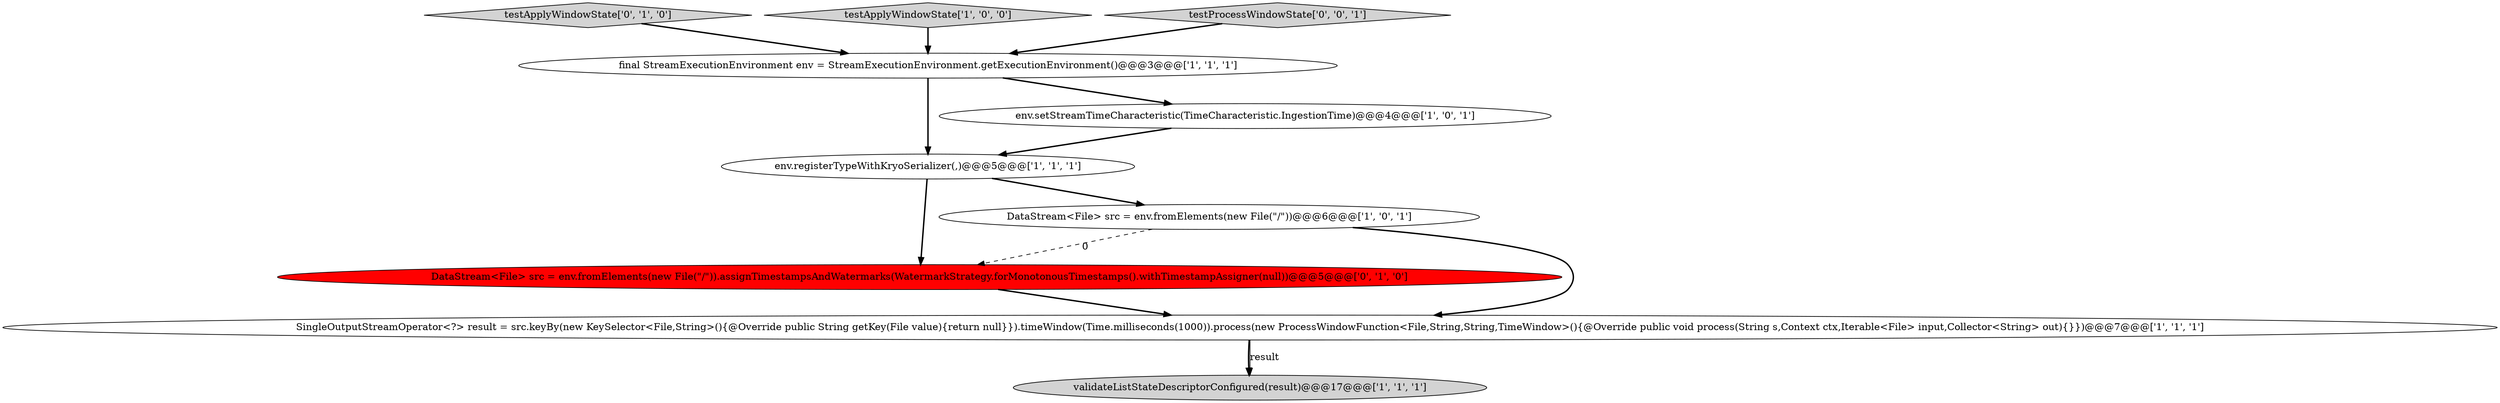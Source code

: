 digraph {
6 [style = filled, label = "env.registerTypeWithKryoSerializer(,)@@@5@@@['1', '1', '1']", fillcolor = white, shape = ellipse image = "AAA0AAABBB1BBB"];
7 [style = filled, label = "DataStream<File> src = env.fromElements(new File(\"/\")).assignTimestampsAndWatermarks(WatermarkStrategy.forMonotonousTimestamps().withTimestampAssigner(null))@@@5@@@['0', '1', '0']", fillcolor = red, shape = ellipse image = "AAA1AAABBB2BBB"];
2 [style = filled, label = "validateListStateDescriptorConfigured(result)@@@17@@@['1', '1', '1']", fillcolor = lightgray, shape = ellipse image = "AAA0AAABBB1BBB"];
8 [style = filled, label = "testApplyWindowState['0', '1', '0']", fillcolor = lightgray, shape = diamond image = "AAA0AAABBB2BBB"];
0 [style = filled, label = "DataStream<File> src = env.fromElements(new File(\"/\"))@@@6@@@['1', '0', '1']", fillcolor = white, shape = ellipse image = "AAA0AAABBB1BBB"];
4 [style = filled, label = "SingleOutputStreamOperator<?> result = src.keyBy(new KeySelector<File,String>(){@Override public String getKey(File value){return null}}).timeWindow(Time.milliseconds(1000)).process(new ProcessWindowFunction<File,String,String,TimeWindow>(){@Override public void process(String s,Context ctx,Iterable<File> input,Collector<String> out){}})@@@7@@@['1', '1', '1']", fillcolor = white, shape = ellipse image = "AAA0AAABBB1BBB"];
5 [style = filled, label = "testApplyWindowState['1', '0', '0']", fillcolor = lightgray, shape = diamond image = "AAA0AAABBB1BBB"];
1 [style = filled, label = "final StreamExecutionEnvironment env = StreamExecutionEnvironment.getExecutionEnvironment()@@@3@@@['1', '1', '1']", fillcolor = white, shape = ellipse image = "AAA0AAABBB1BBB"];
3 [style = filled, label = "env.setStreamTimeCharacteristic(TimeCharacteristic.IngestionTime)@@@4@@@['1', '0', '1']", fillcolor = white, shape = ellipse image = "AAA0AAABBB1BBB"];
9 [style = filled, label = "testProcessWindowState['0', '0', '1']", fillcolor = lightgray, shape = diamond image = "AAA0AAABBB3BBB"];
1->3 [style = bold, label=""];
8->1 [style = bold, label=""];
5->1 [style = bold, label=""];
3->6 [style = bold, label=""];
6->0 [style = bold, label=""];
1->6 [style = bold, label=""];
4->2 [style = bold, label=""];
7->4 [style = bold, label=""];
6->7 [style = bold, label=""];
9->1 [style = bold, label=""];
0->7 [style = dashed, label="0"];
0->4 [style = bold, label=""];
4->2 [style = solid, label="result"];
}
